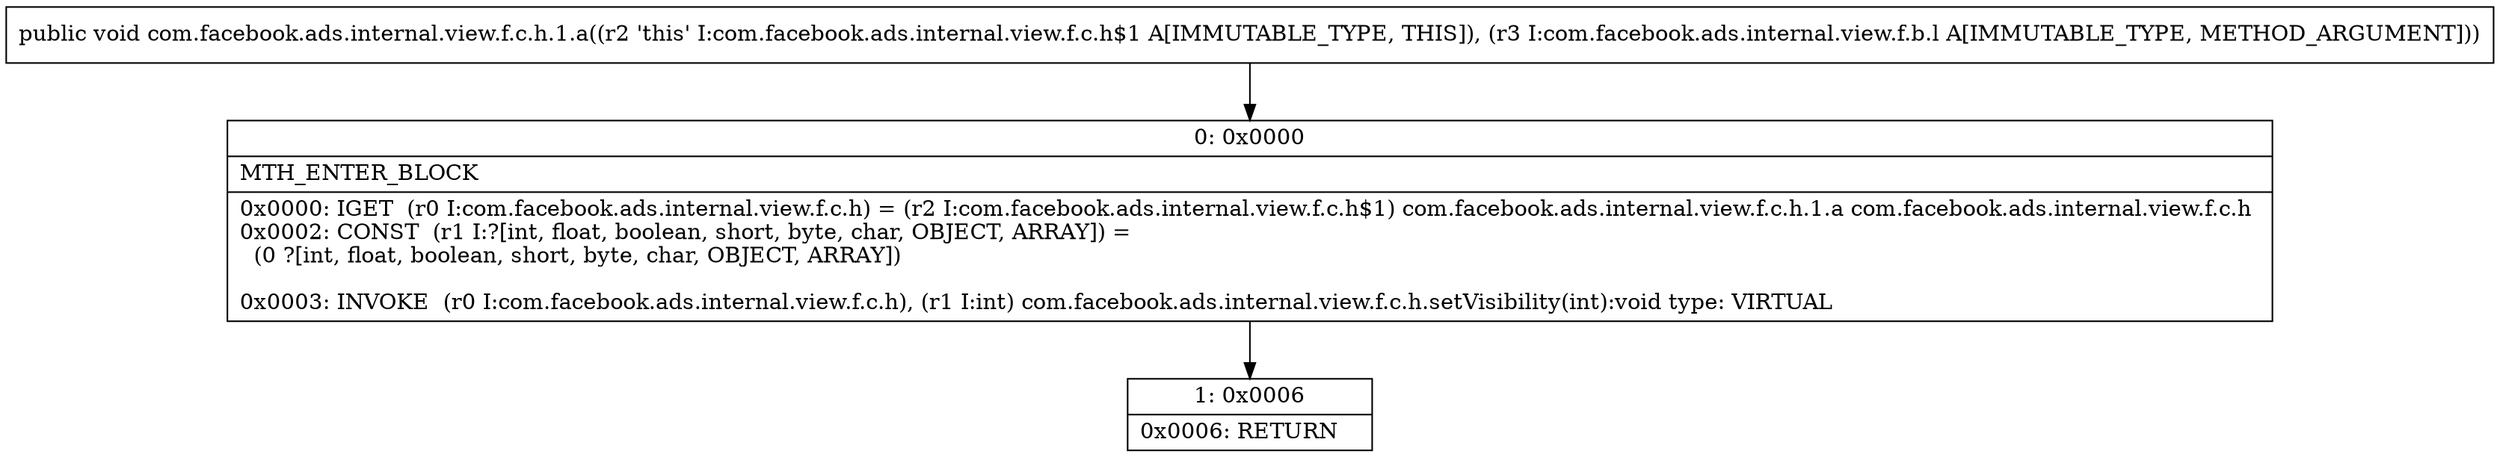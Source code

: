 digraph "CFG forcom.facebook.ads.internal.view.f.c.h.1.a(Lcom\/facebook\/ads\/internal\/view\/f\/b\/l;)V" {
Node_0 [shape=record,label="{0\:\ 0x0000|MTH_ENTER_BLOCK\l|0x0000: IGET  (r0 I:com.facebook.ads.internal.view.f.c.h) = (r2 I:com.facebook.ads.internal.view.f.c.h$1) com.facebook.ads.internal.view.f.c.h.1.a com.facebook.ads.internal.view.f.c.h \l0x0002: CONST  (r1 I:?[int, float, boolean, short, byte, char, OBJECT, ARRAY]) = \l  (0 ?[int, float, boolean, short, byte, char, OBJECT, ARRAY])\l \l0x0003: INVOKE  (r0 I:com.facebook.ads.internal.view.f.c.h), (r1 I:int) com.facebook.ads.internal.view.f.c.h.setVisibility(int):void type: VIRTUAL \l}"];
Node_1 [shape=record,label="{1\:\ 0x0006|0x0006: RETURN   \l}"];
MethodNode[shape=record,label="{public void com.facebook.ads.internal.view.f.c.h.1.a((r2 'this' I:com.facebook.ads.internal.view.f.c.h$1 A[IMMUTABLE_TYPE, THIS]), (r3 I:com.facebook.ads.internal.view.f.b.l A[IMMUTABLE_TYPE, METHOD_ARGUMENT])) }"];
MethodNode -> Node_0;
Node_0 -> Node_1;
}

